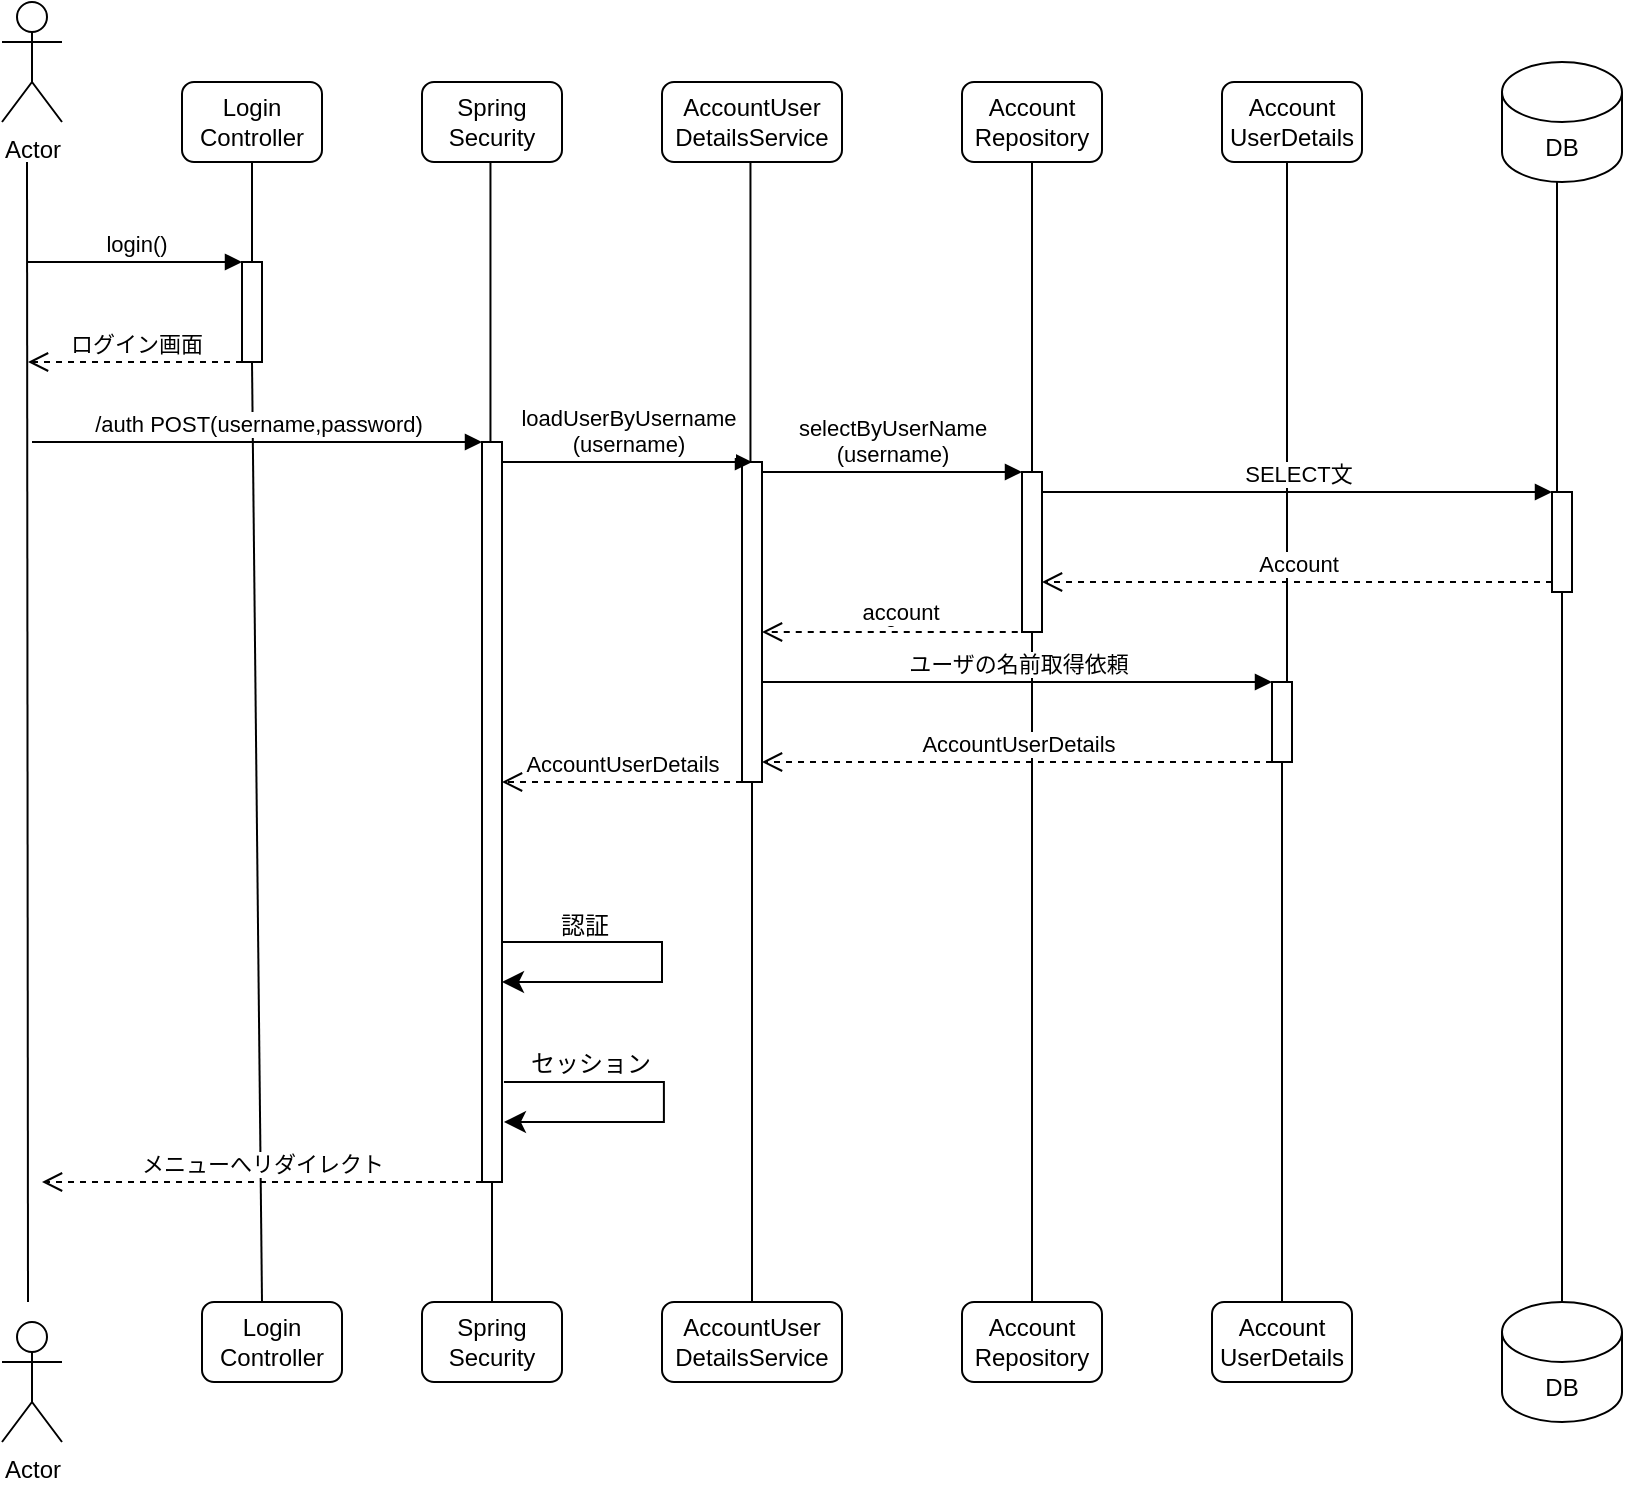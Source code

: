 <mxfile>
    <diagram id="XhE8jC5CWb1LF5TAsKMB" name="ページ1">
        <mxGraphModel dx="678" dy="381" grid="1" gridSize="10" guides="1" tooltips="1" connect="1" arrows="1" fold="1" page="1" pageScale="1" pageWidth="850" pageHeight="1100" math="0" shadow="0">
            <root>
                <mxCell id="0"/>
                <mxCell id="1" parent="0"/>
                <mxCell id="2" value="Actor" style="shape=umlActor;verticalLabelPosition=bottom;verticalAlign=top;html=1;" vertex="1" parent="1">
                    <mxGeometry x="40" y="30" width="30" height="60" as="geometry"/>
                </mxCell>
                <mxCell id="3" value="Login&lt;div&gt;Controller&lt;/div&gt;" style="rounded=1;whiteSpace=wrap;html=1;" vertex="1" parent="1">
                    <mxGeometry x="130" y="70" width="70" height="40" as="geometry"/>
                </mxCell>
                <mxCell id="5" value="Account&lt;div&gt;Repository&lt;/div&gt;" style="rounded=1;whiteSpace=wrap;html=1;" vertex="1" parent="1">
                    <mxGeometry x="520" y="70" width="70" height="40" as="geometry"/>
                </mxCell>
                <mxCell id="6" value="Spring&lt;div&gt;Security&lt;/div&gt;" style="rounded=1;whiteSpace=wrap;html=1;" vertex="1" parent="1">
                    <mxGeometry x="250" y="70" width="70" height="40" as="geometry"/>
                </mxCell>
                <mxCell id="7" value="Account&lt;span style=&quot;background-color: transparent;&quot;&gt;User&lt;/span&gt;&lt;div&gt;&lt;span style=&quot;background-color: transparent;&quot;&gt;DetailsService&lt;/span&gt;&lt;/div&gt;" style="rounded=1;whiteSpace=wrap;html=1;" vertex="1" parent="1">
                    <mxGeometry x="370" y="70" width="90" height="40" as="geometry"/>
                </mxCell>
                <mxCell id="8" value="Account&lt;div&gt;UserDetails&lt;/div&gt;" style="rounded=1;whiteSpace=wrap;html=1;" vertex="1" parent="1">
                    <mxGeometry x="650" y="70" width="70" height="40" as="geometry"/>
                </mxCell>
                <mxCell id="11" value="" style="endArrow=none;html=1;entryX=0.5;entryY=1;entryDx=0;entryDy=0;" edge="1" parent="1" source="23" target="3">
                    <mxGeometry width="50" height="50" relative="1" as="geometry">
                        <mxPoint x="170" y="870" as="sourcePoint"/>
                        <mxPoint x="400" y="230" as="targetPoint"/>
                    </mxGeometry>
                </mxCell>
                <mxCell id="13" value="" style="endArrow=none;html=1;entryX=0.5;entryY=1;entryDx=0;entryDy=0;" edge="1" parent="1">
                    <mxGeometry width="50" height="50" relative="1" as="geometry">
                        <mxPoint x="284.23" y="250" as="sourcePoint"/>
                        <mxPoint x="284.23" y="110" as="targetPoint"/>
                    </mxGeometry>
                </mxCell>
                <mxCell id="14" value="" style="endArrow=none;html=1;entryX=0.5;entryY=1;entryDx=0;entryDy=0;" edge="1" parent="1">
                    <mxGeometry width="50" height="50" relative="1" as="geometry">
                        <mxPoint x="414.23" y="260" as="sourcePoint"/>
                        <mxPoint x="414.23" y="110" as="targetPoint"/>
                    </mxGeometry>
                </mxCell>
                <mxCell id="15" value="" style="endArrow=none;html=1;entryX=0.5;entryY=1;entryDx=0;entryDy=0;" edge="1" parent="1" source="38" target="5">
                    <mxGeometry width="50" height="50" relative="1" as="geometry">
                        <mxPoint x="727.5" y="870" as="sourcePoint"/>
                        <mxPoint x="722.5" y="110" as="targetPoint"/>
                    </mxGeometry>
                </mxCell>
                <mxCell id="17" value="DB" style="shape=cylinder3;whiteSpace=wrap;html=1;boundedLbl=1;backgroundOutline=1;size=15;" vertex="1" parent="1">
                    <mxGeometry x="790" y="60" width="60" height="60" as="geometry"/>
                </mxCell>
                <mxCell id="18" value="" style="endArrow=none;html=1;entryX=0.5;entryY=1;entryDx=0;entryDy=0;" edge="1" parent="1" source="49">
                    <mxGeometry width="50" height="50" relative="1" as="geometry">
                        <mxPoint x="683" y="870" as="sourcePoint"/>
                        <mxPoint x="682.5" y="110" as="targetPoint"/>
                    </mxGeometry>
                </mxCell>
                <mxCell id="19" value="" style="endArrow=none;html=1;entryX=0.5;entryY=1;entryDx=0;entryDy=0;" edge="1" parent="1" source="42">
                    <mxGeometry width="50" height="50" relative="1" as="geometry">
                        <mxPoint x="822.5" y="880" as="sourcePoint"/>
                        <mxPoint x="817.5" y="120" as="targetPoint"/>
                    </mxGeometry>
                </mxCell>
                <mxCell id="20" value="" style="endArrow=none;html=1;entryX=0.5;entryY=1;entryDx=0;entryDy=0;" edge="1" parent="1">
                    <mxGeometry width="50" height="50" relative="1" as="geometry">
                        <mxPoint x="53" y="680" as="sourcePoint"/>
                        <mxPoint x="52.5" y="110" as="targetPoint"/>
                    </mxGeometry>
                </mxCell>
                <mxCell id="24" value="" style="endArrow=none;html=1;entryX=0.5;entryY=1;entryDx=0;entryDy=0;" edge="1" parent="1" target="23">
                    <mxGeometry width="50" height="50" relative="1" as="geometry">
                        <mxPoint x="170" y="680" as="sourcePoint"/>
                        <mxPoint x="165" y="110" as="targetPoint"/>
                    </mxGeometry>
                </mxCell>
                <mxCell id="23" value="" style="html=1;points=[[0,0,0,0,5],[0,1,0,0,-5],[1,0,0,0,5],[1,1,0,0,-5]];perimeter=orthogonalPerimeter;outlineConnect=0;targetShapes=umlLifeline;portConstraint=eastwest;newEdgeStyle={&quot;curved&quot;:0,&quot;rounded&quot;:0};" vertex="1" parent="1">
                    <mxGeometry x="160" y="160" width="10" height="50" as="geometry"/>
                </mxCell>
                <mxCell id="25" value="login()" style="html=1;verticalAlign=bottom;endArrow=block;curved=0;rounded=0;entryX=0;entryY=0;entryDx=0;entryDy=5;entryPerimeter=0;" edge="1" parent="1">
                    <mxGeometry width="80" relative="1" as="geometry">
                        <mxPoint x="53" y="160" as="sourcePoint"/>
                        <mxPoint x="160" y="160" as="targetPoint"/>
                    </mxGeometry>
                </mxCell>
                <mxCell id="26" value="ログイン画面" style="html=1;verticalAlign=bottom;endArrow=open;dashed=1;endSize=8;curved=0;rounded=0;exitX=0;exitY=1;exitDx=0;exitDy=-5;exitPerimeter=0;" edge="1" parent="1">
                    <mxGeometry relative="1" as="geometry">
                        <mxPoint x="160" y="210" as="sourcePoint"/>
                        <mxPoint x="53" y="210" as="targetPoint"/>
                    </mxGeometry>
                </mxCell>
                <mxCell id="30" value="/auth POST(username,password)" style="html=1;verticalAlign=bottom;endArrow=block;curved=0;rounded=0;" edge="1" parent="1" target="33">
                    <mxGeometry width="80" relative="1" as="geometry">
                        <mxPoint x="55" y="250" as="sourcePoint"/>
                        <mxPoint x="300" y="250" as="targetPoint"/>
                    </mxGeometry>
                </mxCell>
                <mxCell id="34" value="" style="endArrow=none;html=1;entryX=0.5;entryY=1;entryDx=0;entryDy=0;" edge="1" parent="1" target="33">
                    <mxGeometry width="50" height="50" relative="1" as="geometry">
                        <mxPoint x="285" y="680" as="sourcePoint"/>
                        <mxPoint x="442.5" y="110" as="targetPoint"/>
                        <Array as="points"/>
                    </mxGeometry>
                </mxCell>
                <mxCell id="33" value="" style="html=1;points=[[0,0,0,0,5],[0,1,0,0,-5],[1,0,0,0,5],[1,1,0,0,-5]];perimeter=orthogonalPerimeter;outlineConnect=0;targetShapes=umlLifeline;portConstraint=eastwest;newEdgeStyle={&quot;curved&quot;:0,&quot;rounded&quot;:0};" vertex="1" parent="1">
                    <mxGeometry x="280" y="250" width="10" height="370" as="geometry"/>
                </mxCell>
                <mxCell id="35" value="" style="endArrow=none;html=1;entryX=0.5;entryY=1;entryDx=0;entryDy=0;" edge="1" parent="1" target="36">
                    <mxGeometry width="50" height="50" relative="1" as="geometry">
                        <mxPoint x="415" y="680" as="sourcePoint"/>
                        <mxPoint x="582.5" y="110" as="targetPoint"/>
                    </mxGeometry>
                </mxCell>
                <mxCell id="36" value="" style="html=1;points=[[0,0,0,0,5],[0,1,0,0,-5],[1,0,0,0,5],[1,1,0,0,-5]];perimeter=orthogonalPerimeter;outlineConnect=0;targetShapes=umlLifeline;portConstraint=eastwest;newEdgeStyle={&quot;curved&quot;:0,&quot;rounded&quot;:0};" vertex="1" parent="1">
                    <mxGeometry x="410" y="260" width="10" height="160" as="geometry"/>
                </mxCell>
                <mxCell id="37" value="loadUserByUsername&lt;div&gt;(username)&lt;/div&gt;" style="html=1;verticalAlign=bottom;endArrow=block;curved=0;rounded=0;" edge="1" parent="1">
                    <mxGeometry width="80" relative="1" as="geometry">
                        <mxPoint x="290" y="260" as="sourcePoint"/>
                        <mxPoint x="415" y="260" as="targetPoint"/>
                    </mxGeometry>
                </mxCell>
                <mxCell id="39" value="" style="endArrow=none;html=1;entryX=0.5;entryY=1;entryDx=0;entryDy=0;" edge="1" parent="1" target="38">
                    <mxGeometry width="50" height="50" relative="1" as="geometry">
                        <mxPoint x="555" y="680" as="sourcePoint"/>
                        <mxPoint x="722.5" y="110" as="targetPoint"/>
                    </mxGeometry>
                </mxCell>
                <mxCell id="38" value="" style="html=1;points=[[0,0,0,0,5],[0,1,0,0,-5],[1,0,0,0,5],[1,1,0,0,-5]];perimeter=orthogonalPerimeter;outlineConnect=0;targetShapes=umlLifeline;portConstraint=eastwest;newEdgeStyle={&quot;curved&quot;:0,&quot;rounded&quot;:0};" vertex="1" parent="1">
                    <mxGeometry x="550" y="265" width="10" height="80" as="geometry"/>
                </mxCell>
                <mxCell id="40" value="selectByUserName&lt;div&gt;(username)&lt;/div&gt;" style="html=1;verticalAlign=bottom;endArrow=block;curved=0;rounded=0;" edge="1" parent="1">
                    <mxGeometry width="80" relative="1" as="geometry">
                        <mxPoint x="420" y="265" as="sourcePoint"/>
                        <mxPoint x="550" y="265" as="targetPoint"/>
                    </mxGeometry>
                </mxCell>
                <mxCell id="43" value="" style="endArrow=none;html=1;entryX=0.5;entryY=1;entryDx=0;entryDy=0;" edge="1" parent="1" target="42">
                    <mxGeometry width="50" height="50" relative="1" as="geometry">
                        <mxPoint x="820" y="680" as="sourcePoint"/>
                        <mxPoint x="817.5" y="120" as="targetPoint"/>
                    </mxGeometry>
                </mxCell>
                <mxCell id="42" value="" style="html=1;points=[[0,0,0,0,5],[0,1,0,0,-5],[1,0,0,0,5],[1,1,0,0,-5]];perimeter=orthogonalPerimeter;outlineConnect=0;targetShapes=umlLifeline;portConstraint=eastwest;newEdgeStyle={&quot;curved&quot;:0,&quot;rounded&quot;:0};" vertex="1" parent="1">
                    <mxGeometry x="815" y="275" width="10" height="50" as="geometry"/>
                </mxCell>
                <mxCell id="44" value="SELECT文" style="html=1;verticalAlign=bottom;endArrow=block;curved=0;rounded=0;entryX=0;entryY=0;entryDx=0;entryDy=5;entryPerimeter=0;" edge="1" parent="1">
                    <mxGeometry width="80" relative="1" as="geometry">
                        <mxPoint x="560" y="275" as="sourcePoint"/>
                        <mxPoint x="815" y="275" as="targetPoint"/>
                    </mxGeometry>
                </mxCell>
                <mxCell id="45" value="Account" style="html=1;verticalAlign=bottom;endArrow=open;dashed=1;endSize=8;curved=0;rounded=0;exitX=0;exitY=1;exitDx=0;exitDy=-5;exitPerimeter=0;" edge="1" parent="1" source="42" target="38">
                    <mxGeometry relative="1" as="geometry">
                        <mxPoint x="510" y="270" as="sourcePoint"/>
                        <mxPoint x="430" y="270" as="targetPoint"/>
                    </mxGeometry>
                </mxCell>
                <mxCell id="46" value="g" style="html=1;verticalAlign=bottom;endArrow=open;dashed=1;endSize=8;curved=0;rounded=0;exitX=-0.212;exitY=0.804;exitDx=0;exitDy=0;exitPerimeter=0;" edge="1" parent="1">
                    <mxGeometry relative="1" as="geometry">
                        <mxPoint x="547.88" y="345.0" as="sourcePoint"/>
                        <mxPoint x="420" y="345.0" as="targetPoint"/>
                    </mxGeometry>
                </mxCell>
                <mxCell id="47" value="account" style="edgeLabel;html=1;align=center;verticalAlign=middle;resizable=0;points=[];" vertex="1" connectable="0" parent="46">
                    <mxGeometry x="-0.068" y="-10" relative="1" as="geometry">
                        <mxPoint as="offset"/>
                    </mxGeometry>
                </mxCell>
                <mxCell id="48" value="" style="endArrow=none;html=1;entryX=0.5;entryY=1;entryDx=0;entryDy=0;" edge="1" parent="1" target="49">
                    <mxGeometry width="50" height="50" relative="1" as="geometry">
                        <mxPoint x="680" y="680" as="sourcePoint"/>
                        <mxPoint x="682.5" y="110" as="targetPoint"/>
                    </mxGeometry>
                </mxCell>
                <mxCell id="49" value="" style="html=1;points=[[0,0,0,0,5],[0,1,0,0,-5],[1,0,0,0,5],[1,1,0,0,-5]];perimeter=orthogonalPerimeter;outlineConnect=0;targetShapes=umlLifeline;portConstraint=eastwest;newEdgeStyle={&quot;curved&quot;:0,&quot;rounded&quot;:0};" vertex="1" parent="1">
                    <mxGeometry x="675" y="370" width="10" height="40" as="geometry"/>
                </mxCell>
                <mxCell id="50" value="ユーザの名前取得依頼" style="html=1;verticalAlign=bottom;endArrow=block;curved=0;rounded=0;entryX=0;entryY=0;entryDx=0;entryDy=5;entryPerimeter=0;" edge="1" parent="1">
                    <mxGeometry width="80" relative="1" as="geometry">
                        <mxPoint x="420" y="370" as="sourcePoint"/>
                        <mxPoint x="675" y="370" as="targetPoint"/>
                    </mxGeometry>
                </mxCell>
                <mxCell id="51" value="AccountUserDetails" style="html=1;verticalAlign=bottom;endArrow=open;dashed=1;endSize=8;curved=0;rounded=0;exitX=0;exitY=1;exitDx=0;exitDy=-5;exitPerimeter=0;" edge="1" parent="1">
                    <mxGeometry relative="1" as="geometry">
                        <mxPoint x="675" y="410" as="sourcePoint"/>
                        <mxPoint x="420" y="410" as="targetPoint"/>
                    </mxGeometry>
                </mxCell>
                <mxCell id="52" value="AccountUserDetails" style="html=1;verticalAlign=bottom;endArrow=open;dashed=1;endSize=8;curved=0;rounded=0;exitX=0;exitY=1;exitDx=0;exitDy=-5;exitPerimeter=0;" edge="1" parent="1">
                    <mxGeometry relative="1" as="geometry">
                        <mxPoint x="410" y="420" as="sourcePoint"/>
                        <mxPoint x="290" y="420" as="targetPoint"/>
                    </mxGeometry>
                </mxCell>
                <mxCell id="57" value="" style="edgeStyle=segmentEdgeStyle;endArrow=classic;html=1;curved=0;rounded=0;endSize=8;startSize=8;" edge="1" parent="1">
                    <mxGeometry width="50" height="50" relative="1" as="geometry">
                        <mxPoint x="290" y="500.0" as="sourcePoint"/>
                        <mxPoint x="290" y="520.0" as="targetPoint"/>
                        <Array as="points">
                            <mxPoint x="370" y="500"/>
                            <mxPoint x="370" y="520"/>
                        </Array>
                    </mxGeometry>
                </mxCell>
                <mxCell id="61" value="認証" style="text;html=1;align=center;verticalAlign=middle;resizable=0;points=[];autosize=1;strokeColor=none;fillColor=none;" vertex="1" parent="1">
                    <mxGeometry x="306" y="477" width="50" height="30" as="geometry"/>
                </mxCell>
                <mxCell id="62" value="" style="edgeStyle=segmentEdgeStyle;endArrow=classic;html=1;curved=0;rounded=0;endSize=8;startSize=8;" edge="1" parent="1">
                    <mxGeometry width="50" height="50" relative="1" as="geometry">
                        <mxPoint x="290.97" y="570" as="sourcePoint"/>
                        <mxPoint x="290.97" y="590" as="targetPoint"/>
                        <Array as="points">
                            <mxPoint x="370.97" y="570.0"/>
                            <mxPoint x="370.97" y="590.0"/>
                        </Array>
                    </mxGeometry>
                </mxCell>
                <mxCell id="63" value="セッション" style="text;html=1;align=center;verticalAlign=middle;resizable=0;points=[];autosize=1;strokeColor=none;fillColor=none;" vertex="1" parent="1">
                    <mxGeometry x="294" y="546" width="80" height="30" as="geometry"/>
                </mxCell>
                <mxCell id="64" value="メニューへリダイレクト" style="html=1;verticalAlign=bottom;endArrow=open;dashed=1;endSize=8;curved=0;rounded=0;" edge="1" parent="1" source="33">
                    <mxGeometry relative="1" as="geometry">
                        <mxPoint x="430" y="490" as="sourcePoint"/>
                        <mxPoint x="60" y="620" as="targetPoint"/>
                    </mxGeometry>
                </mxCell>
                <mxCell id="65" value="Actor" style="shape=umlActor;verticalLabelPosition=bottom;verticalAlign=top;html=1;" vertex="1" parent="1">
                    <mxGeometry x="40" y="690" width="30" height="60" as="geometry"/>
                </mxCell>
                <mxCell id="66" value="Login&lt;div&gt;Controller&lt;/div&gt;" style="rounded=1;whiteSpace=wrap;html=1;" vertex="1" parent="1">
                    <mxGeometry x="140" y="680" width="70" height="40" as="geometry"/>
                </mxCell>
                <mxCell id="67" value="Spring&lt;div&gt;Security&lt;/div&gt;" style="rounded=1;whiteSpace=wrap;html=1;" vertex="1" parent="1">
                    <mxGeometry x="250" y="680" width="70" height="40" as="geometry"/>
                </mxCell>
                <mxCell id="68" value="Account&lt;span style=&quot;background-color: transparent;&quot;&gt;User&lt;/span&gt;&lt;div&gt;&lt;span style=&quot;background-color: transparent;&quot;&gt;DetailsService&lt;/span&gt;&lt;/div&gt;" style="rounded=1;whiteSpace=wrap;html=1;" vertex="1" parent="1">
                    <mxGeometry x="370" y="680" width="90" height="40" as="geometry"/>
                </mxCell>
                <mxCell id="69" value="Account&lt;div&gt;Repository&lt;/div&gt;" style="rounded=1;whiteSpace=wrap;html=1;" vertex="1" parent="1">
                    <mxGeometry x="520" y="680" width="70" height="40" as="geometry"/>
                </mxCell>
                <mxCell id="70" value="Account&lt;div&gt;UserDetails&lt;/div&gt;" style="rounded=1;whiteSpace=wrap;html=1;" vertex="1" parent="1">
                    <mxGeometry x="645" y="680" width="70" height="40" as="geometry"/>
                </mxCell>
                <mxCell id="71" value="DB" style="shape=cylinder3;whiteSpace=wrap;html=1;boundedLbl=1;backgroundOutline=1;size=15;" vertex="1" parent="1">
                    <mxGeometry x="790" y="680" width="60" height="60" as="geometry"/>
                </mxCell>
            </root>
        </mxGraphModel>
    </diagram>
</mxfile>